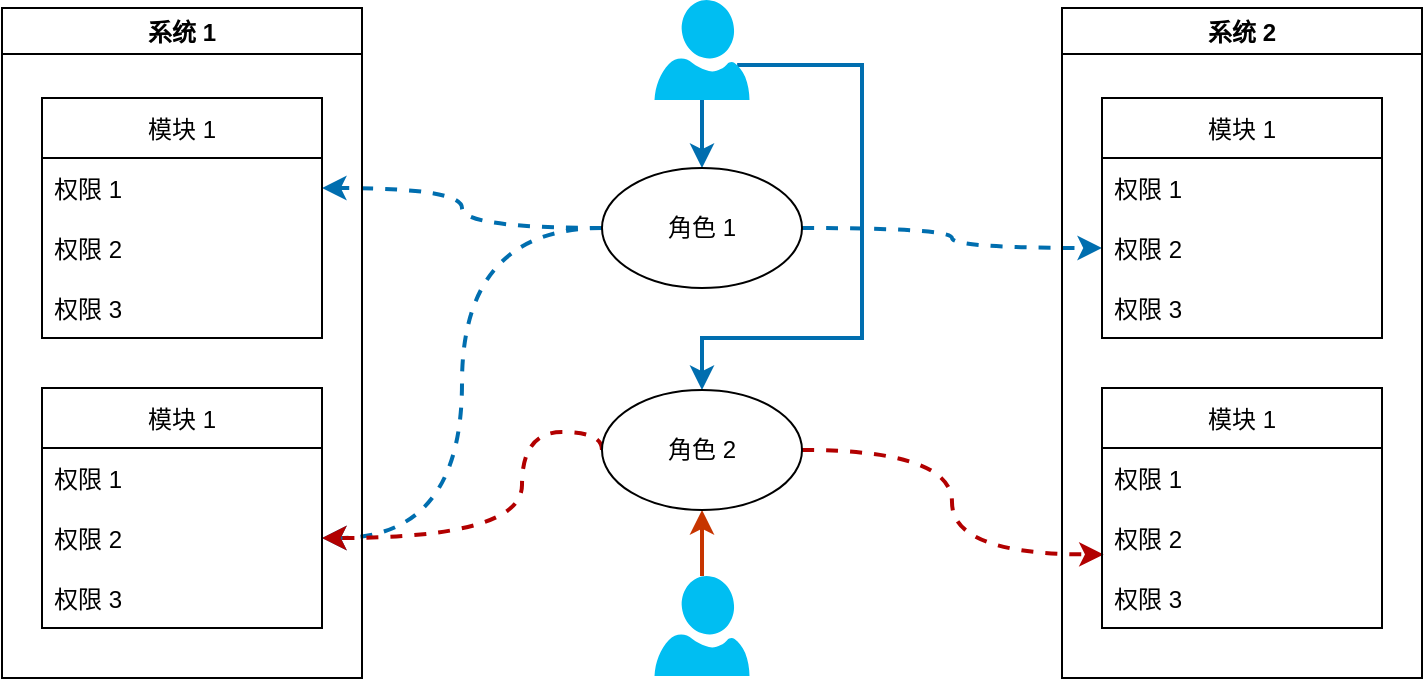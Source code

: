 <mxfile version="16.2.4" type="github">
  <diagram id="_bSj1Ir8yUZKhO_GbRls" name="第 1 页">
    <mxGraphModel dx="1038" dy="547" grid="1" gridSize="10" guides="1" tooltips="1" connect="1" arrows="1" fold="1" page="1" pageScale="1" pageWidth="827" pageHeight="1169" math="0" shadow="0">
      <root>
        <mxCell id="0" />
        <mxCell id="1" parent="0" />
        <mxCell id="8CNB_ZAw6W4wUNGd13Tx-11" style="edgeStyle=none;rounded=0;orthogonalLoop=1;jettySize=auto;html=1;exitX=0.5;exitY=1;exitDx=0;exitDy=0;exitPerimeter=0;entryX=0.5;entryY=0;entryDx=0;entryDy=0;strokeWidth=2;fillColor=#1ba1e2;strokeColor=#006EAF;" edge="1" parent="1" source="8CNB_ZAw6W4wUNGd13Tx-1" target="8CNB_ZAw6W4wUNGd13Tx-5">
          <mxGeometry relative="1" as="geometry" />
        </mxCell>
        <mxCell id="8CNB_ZAw6W4wUNGd13Tx-51" style="edgeStyle=orthogonalEdgeStyle;rounded=0;orthogonalLoop=1;jettySize=auto;html=1;exitX=0.87;exitY=0.65;exitDx=0;exitDy=0;exitPerimeter=0;entryX=0.5;entryY=0;entryDx=0;entryDy=0;strokeColor=#006EAF;strokeWidth=2;fillColor=#1ba1e2;" edge="1" parent="1" source="8CNB_ZAw6W4wUNGd13Tx-1" target="8CNB_ZAw6W4wUNGd13Tx-6">
          <mxGeometry relative="1" as="geometry">
            <Array as="points">
              <mxPoint x="490" y="93" />
              <mxPoint x="490" y="229" />
              <mxPoint x="410" y="229" />
            </Array>
          </mxGeometry>
        </mxCell>
        <mxCell id="8CNB_ZAw6W4wUNGd13Tx-1" value="" style="verticalLabelPosition=bottom;html=1;verticalAlign=top;align=center;strokeColor=none;fillColor=#00BEF2;shape=mxgraph.azure.user;" vertex="1" parent="1">
          <mxGeometry x="386.25" y="60" width="47.5" height="50" as="geometry" />
        </mxCell>
        <mxCell id="8CNB_ZAw6W4wUNGd13Tx-14" style="edgeStyle=none;rounded=0;orthogonalLoop=1;jettySize=auto;html=1;entryX=0.5;entryY=1;entryDx=0;entryDy=0;fillColor=#fa6800;strokeColor=#C73500;strokeWidth=2;exitX=0.5;exitY=0;exitDx=0;exitDy=0;exitPerimeter=0;" edge="1" parent="1" source="8CNB_ZAw6W4wUNGd13Tx-4" target="8CNB_ZAw6W4wUNGd13Tx-6">
          <mxGeometry relative="1" as="geometry">
            <mxPoint x="400" y="369" as="sourcePoint" />
          </mxGeometry>
        </mxCell>
        <mxCell id="8CNB_ZAw6W4wUNGd13Tx-4" value="" style="verticalLabelPosition=bottom;html=1;verticalAlign=top;align=center;strokeColor=none;fillColor=#00BEF2;shape=mxgraph.azure.user;" vertex="1" parent="1">
          <mxGeometry x="386.25" y="348" width="47.5" height="50" as="geometry" />
        </mxCell>
        <mxCell id="8CNB_ZAw6W4wUNGd13Tx-45" style="edgeStyle=orthogonalEdgeStyle;curved=1;rounded=0;orthogonalLoop=1;jettySize=auto;html=1;exitX=0;exitY=0.5;exitDx=0;exitDy=0;strokeColor=#006EAF;strokeWidth=2;fillColor=#1ba1e2;dashed=1;" edge="1" parent="1" source="8CNB_ZAw6W4wUNGd13Tx-5" target="8CNB_ZAw6W4wUNGd13Tx-29">
          <mxGeometry relative="1" as="geometry" />
        </mxCell>
        <mxCell id="8CNB_ZAw6W4wUNGd13Tx-46" style="edgeStyle=orthogonalEdgeStyle;curved=1;rounded=0;orthogonalLoop=1;jettySize=auto;html=1;exitX=0;exitY=0.5;exitDx=0;exitDy=0;entryX=1;entryY=0.5;entryDx=0;entryDy=0;strokeColor=#006EAF;strokeWidth=2;fillColor=#1ba1e2;dashed=1;" edge="1" parent="1" source="8CNB_ZAw6W4wUNGd13Tx-5" target="8CNB_ZAw6W4wUNGd13Tx-34">
          <mxGeometry relative="1" as="geometry" />
        </mxCell>
        <mxCell id="8CNB_ZAw6W4wUNGd13Tx-47" style="edgeStyle=orthogonalEdgeStyle;curved=1;rounded=0;orthogonalLoop=1;jettySize=auto;html=1;exitX=1;exitY=0.5;exitDx=0;exitDy=0;entryX=0;entryY=0.5;entryDx=0;entryDy=0;strokeColor=#006EAF;strokeWidth=2;fillColor=#1ba1e2;dashed=1;" edge="1" parent="1" source="8CNB_ZAw6W4wUNGd13Tx-5" target="8CNB_ZAw6W4wUNGd13Tx-39">
          <mxGeometry relative="1" as="geometry" />
        </mxCell>
        <mxCell id="8CNB_ZAw6W4wUNGd13Tx-5" value="角色 1" style="ellipse;whiteSpace=wrap;html=1;" vertex="1" parent="1">
          <mxGeometry x="360" y="144" width="100" height="60" as="geometry" />
        </mxCell>
        <mxCell id="8CNB_ZAw6W4wUNGd13Tx-48" style="edgeStyle=orthogonalEdgeStyle;curved=1;rounded=0;orthogonalLoop=1;jettySize=auto;html=1;exitX=1;exitY=0.5;exitDx=0;exitDy=0;entryX=0.006;entryY=0.773;entryDx=0;entryDy=0;entryPerimeter=0;strokeColor=#B20000;strokeWidth=2;fillColor=#e51400;dashed=1;" edge="1" parent="1" source="8CNB_ZAw6W4wUNGd13Tx-6" target="8CNB_ZAw6W4wUNGd13Tx-43">
          <mxGeometry relative="1" as="geometry" />
        </mxCell>
        <mxCell id="8CNB_ZAw6W4wUNGd13Tx-50" style="edgeStyle=orthogonalEdgeStyle;curved=1;rounded=0;orthogonalLoop=1;jettySize=auto;html=1;exitX=0;exitY=0.5;exitDx=0;exitDy=0;entryX=1;entryY=0.5;entryDx=0;entryDy=0;dashed=1;strokeColor=#B20000;strokeWidth=2;fillColor=#e51400;" edge="1" parent="1" source="8CNB_ZAw6W4wUNGd13Tx-6" target="8CNB_ZAw6W4wUNGd13Tx-34">
          <mxGeometry relative="1" as="geometry">
            <Array as="points">
              <mxPoint x="320" y="276" />
              <mxPoint x="320" y="329" />
            </Array>
          </mxGeometry>
        </mxCell>
        <mxCell id="8CNB_ZAw6W4wUNGd13Tx-6" value="角色 2" style="ellipse;whiteSpace=wrap;html=1;" vertex="1" parent="1">
          <mxGeometry x="360" y="255" width="100" height="60" as="geometry" />
        </mxCell>
        <mxCell id="8CNB_ZAw6W4wUNGd13Tx-26" value="系统 1" style="swimlane;" vertex="1" parent="1">
          <mxGeometry x="60" y="64" width="180" height="335" as="geometry" />
        </mxCell>
        <mxCell id="8CNB_ZAw6W4wUNGd13Tx-28" value="模块 1" style="swimlane;fontStyle=0;childLayout=stackLayout;horizontal=1;startSize=30;horizontalStack=0;resizeParent=1;resizeParentMax=0;resizeLast=0;collapsible=1;marginBottom=0;" vertex="1" parent="8CNB_ZAw6W4wUNGd13Tx-26">
          <mxGeometry x="20" y="45" width="140" height="120" as="geometry" />
        </mxCell>
        <mxCell id="8CNB_ZAw6W4wUNGd13Tx-29" value="权限 1" style="text;strokeColor=none;fillColor=none;align=left;verticalAlign=middle;spacingLeft=4;spacingRight=4;overflow=hidden;points=[[0,0.5],[1,0.5]];portConstraint=eastwest;rotatable=0;" vertex="1" parent="8CNB_ZAw6W4wUNGd13Tx-28">
          <mxGeometry y="30" width="140" height="30" as="geometry" />
        </mxCell>
        <mxCell id="8CNB_ZAw6W4wUNGd13Tx-30" value="权限 2" style="text;strokeColor=none;fillColor=none;align=left;verticalAlign=middle;spacingLeft=4;spacingRight=4;overflow=hidden;points=[[0,0.5],[1,0.5]];portConstraint=eastwest;rotatable=0;" vertex="1" parent="8CNB_ZAw6W4wUNGd13Tx-28">
          <mxGeometry y="60" width="140" height="30" as="geometry" />
        </mxCell>
        <mxCell id="8CNB_ZAw6W4wUNGd13Tx-31" value="权限 3" style="text;strokeColor=none;fillColor=none;align=left;verticalAlign=middle;spacingLeft=4;spacingRight=4;overflow=hidden;points=[[0,0.5],[1,0.5]];portConstraint=eastwest;rotatable=0;" vertex="1" parent="8CNB_ZAw6W4wUNGd13Tx-28">
          <mxGeometry y="90" width="140" height="30" as="geometry" />
        </mxCell>
        <mxCell id="8CNB_ZAw6W4wUNGd13Tx-32" value="模块 1" style="swimlane;fontStyle=0;childLayout=stackLayout;horizontal=1;startSize=30;horizontalStack=0;resizeParent=1;resizeParentMax=0;resizeLast=0;collapsible=1;marginBottom=0;" vertex="1" parent="8CNB_ZAw6W4wUNGd13Tx-26">
          <mxGeometry x="20" y="190" width="140" height="120" as="geometry" />
        </mxCell>
        <mxCell id="8CNB_ZAw6W4wUNGd13Tx-33" value="权限 1" style="text;strokeColor=none;fillColor=none;align=left;verticalAlign=middle;spacingLeft=4;spacingRight=4;overflow=hidden;points=[[0,0.5],[1,0.5]];portConstraint=eastwest;rotatable=0;" vertex="1" parent="8CNB_ZAw6W4wUNGd13Tx-32">
          <mxGeometry y="30" width="140" height="30" as="geometry" />
        </mxCell>
        <mxCell id="8CNB_ZAw6W4wUNGd13Tx-34" value="权限 2" style="text;strokeColor=none;fillColor=none;align=left;verticalAlign=middle;spacingLeft=4;spacingRight=4;overflow=hidden;points=[[0,0.5],[1,0.5]];portConstraint=eastwest;rotatable=0;" vertex="1" parent="8CNB_ZAw6W4wUNGd13Tx-32">
          <mxGeometry y="60" width="140" height="30" as="geometry" />
        </mxCell>
        <mxCell id="8CNB_ZAw6W4wUNGd13Tx-35" value="权限 3" style="text;strokeColor=none;fillColor=none;align=left;verticalAlign=middle;spacingLeft=4;spacingRight=4;overflow=hidden;points=[[0,0.5],[1,0.5]];portConstraint=eastwest;rotatable=0;" vertex="1" parent="8CNB_ZAw6W4wUNGd13Tx-32">
          <mxGeometry y="90" width="140" height="30" as="geometry" />
        </mxCell>
        <mxCell id="8CNB_ZAw6W4wUNGd13Tx-36" value="系统 2" style="swimlane;" vertex="1" parent="1">
          <mxGeometry x="590" y="64" width="180" height="335" as="geometry" />
        </mxCell>
        <mxCell id="8CNB_ZAw6W4wUNGd13Tx-37" value="模块 1" style="swimlane;fontStyle=0;childLayout=stackLayout;horizontal=1;startSize=30;horizontalStack=0;resizeParent=1;resizeParentMax=0;resizeLast=0;collapsible=1;marginBottom=0;" vertex="1" parent="8CNB_ZAw6W4wUNGd13Tx-36">
          <mxGeometry x="20" y="45" width="140" height="120" as="geometry" />
        </mxCell>
        <mxCell id="8CNB_ZAw6W4wUNGd13Tx-38" value="权限 1" style="text;strokeColor=none;fillColor=none;align=left;verticalAlign=middle;spacingLeft=4;spacingRight=4;overflow=hidden;points=[[0,0.5],[1,0.5]];portConstraint=eastwest;rotatable=0;" vertex="1" parent="8CNB_ZAw6W4wUNGd13Tx-37">
          <mxGeometry y="30" width="140" height="30" as="geometry" />
        </mxCell>
        <mxCell id="8CNB_ZAw6W4wUNGd13Tx-39" value="权限 2" style="text;strokeColor=none;fillColor=none;align=left;verticalAlign=middle;spacingLeft=4;spacingRight=4;overflow=hidden;points=[[0,0.5],[1,0.5]];portConstraint=eastwest;rotatable=0;" vertex="1" parent="8CNB_ZAw6W4wUNGd13Tx-37">
          <mxGeometry y="60" width="140" height="30" as="geometry" />
        </mxCell>
        <mxCell id="8CNB_ZAw6W4wUNGd13Tx-40" value="权限 3" style="text;strokeColor=none;fillColor=none;align=left;verticalAlign=middle;spacingLeft=4;spacingRight=4;overflow=hidden;points=[[0,0.5],[1,0.5]];portConstraint=eastwest;rotatable=0;" vertex="1" parent="8CNB_ZAw6W4wUNGd13Tx-37">
          <mxGeometry y="90" width="140" height="30" as="geometry" />
        </mxCell>
        <mxCell id="8CNB_ZAw6W4wUNGd13Tx-41" value="模块 1" style="swimlane;fontStyle=0;childLayout=stackLayout;horizontal=1;startSize=30;horizontalStack=0;resizeParent=1;resizeParentMax=0;resizeLast=0;collapsible=1;marginBottom=0;" vertex="1" parent="8CNB_ZAw6W4wUNGd13Tx-36">
          <mxGeometry x="20" y="190" width="140" height="120" as="geometry" />
        </mxCell>
        <mxCell id="8CNB_ZAw6W4wUNGd13Tx-42" value="权限 1" style="text;strokeColor=none;fillColor=none;align=left;verticalAlign=middle;spacingLeft=4;spacingRight=4;overflow=hidden;points=[[0,0.5],[1,0.5]];portConstraint=eastwest;rotatable=0;" vertex="1" parent="8CNB_ZAw6W4wUNGd13Tx-41">
          <mxGeometry y="30" width="140" height="30" as="geometry" />
        </mxCell>
        <mxCell id="8CNB_ZAw6W4wUNGd13Tx-43" value="权限 2" style="text;strokeColor=none;fillColor=none;align=left;verticalAlign=middle;spacingLeft=4;spacingRight=4;overflow=hidden;points=[[0,0.5],[1,0.5]];portConstraint=eastwest;rotatable=0;" vertex="1" parent="8CNB_ZAw6W4wUNGd13Tx-41">
          <mxGeometry y="60" width="140" height="30" as="geometry" />
        </mxCell>
        <mxCell id="8CNB_ZAw6W4wUNGd13Tx-44" value="权限 3" style="text;strokeColor=none;fillColor=none;align=left;verticalAlign=middle;spacingLeft=4;spacingRight=4;overflow=hidden;points=[[0,0.5],[1,0.5]];portConstraint=eastwest;rotatable=0;" vertex="1" parent="8CNB_ZAw6W4wUNGd13Tx-41">
          <mxGeometry y="90" width="140" height="30" as="geometry" />
        </mxCell>
      </root>
    </mxGraphModel>
  </diagram>
</mxfile>
